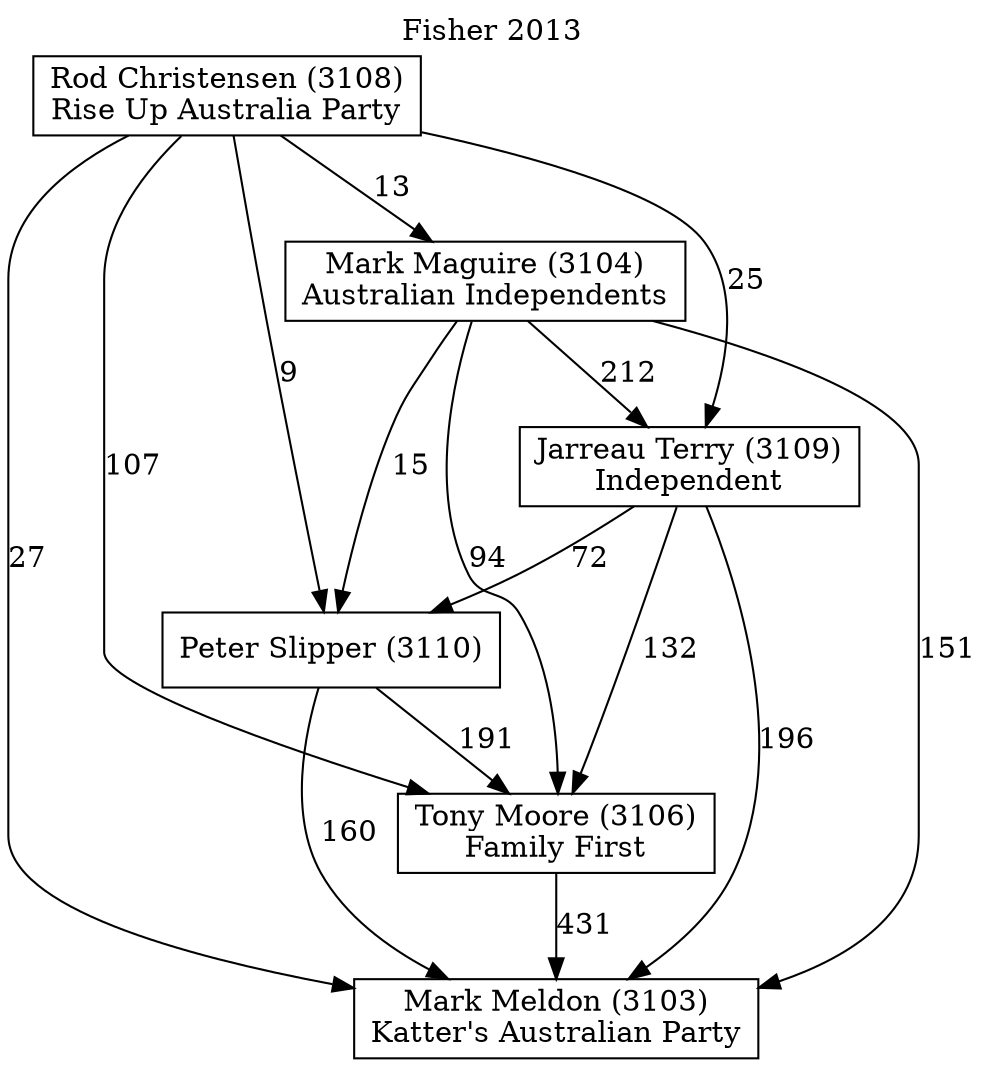 // House preference flow
digraph "Mark Meldon (3103)_Fisher_2013" {
	graph [label="Fisher 2013" labelloc=t mclimit=2]
	node [shape=box]
	"Mark Meldon (3103)" [label="Mark Meldon (3103)
Katter's Australian Party"]
	"Tony Moore (3106)" [label="Tony Moore (3106)
Family First"]
	"Peter Slipper (3110)" [label="Peter Slipper (3110)
"]
	"Jarreau Terry (3109)" [label="Jarreau Terry (3109)
Independent"]
	"Mark Maguire (3104)" [label="Mark Maguire (3104)
Australian Independents"]
	"Rod Christensen (3108)" [label="Rod Christensen (3108)
Rise Up Australia Party"]
	"Tony Moore (3106)" -> "Mark Meldon (3103)" [label=431]
	"Peter Slipper (3110)" -> "Tony Moore (3106)" [label=191]
	"Jarreau Terry (3109)" -> "Peter Slipper (3110)" [label=72]
	"Mark Maguire (3104)" -> "Jarreau Terry (3109)" [label=212]
	"Rod Christensen (3108)" -> "Mark Maguire (3104)" [label=13]
	"Peter Slipper (3110)" -> "Mark Meldon (3103)" [label=160]
	"Jarreau Terry (3109)" -> "Mark Meldon (3103)" [label=196]
	"Mark Maguire (3104)" -> "Mark Meldon (3103)" [label=151]
	"Rod Christensen (3108)" -> "Mark Meldon (3103)" [label=27]
	"Rod Christensen (3108)" -> "Jarreau Terry (3109)" [label=25]
	"Mark Maguire (3104)" -> "Peter Slipper (3110)" [label=15]
	"Rod Christensen (3108)" -> "Peter Slipper (3110)" [label=9]
	"Jarreau Terry (3109)" -> "Tony Moore (3106)" [label=132]
	"Mark Maguire (3104)" -> "Tony Moore (3106)" [label=94]
	"Rod Christensen (3108)" -> "Tony Moore (3106)" [label=107]
}
